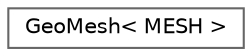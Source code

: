 digraph "Graphical Class Hierarchy"
{
 // LATEX_PDF_SIZE
  bgcolor="transparent";
  edge [fontname=Helvetica,fontsize=10,labelfontname=Helvetica,labelfontsize=10];
  node [fontname=Helvetica,fontsize=10,shape=box,height=0.2,width=0.4];
  rankdir="LR";
  Node0 [id="Node000000",label="GeoMesh\< MESH \>",height=0.2,width=0.4,color="grey40", fillcolor="white", style="filled",URL="$classFoam_1_1GeoMesh.html",tooltip="Generic mesh wrapper used by volMesh, surfaceMesh, pointMesh etc."];
}
